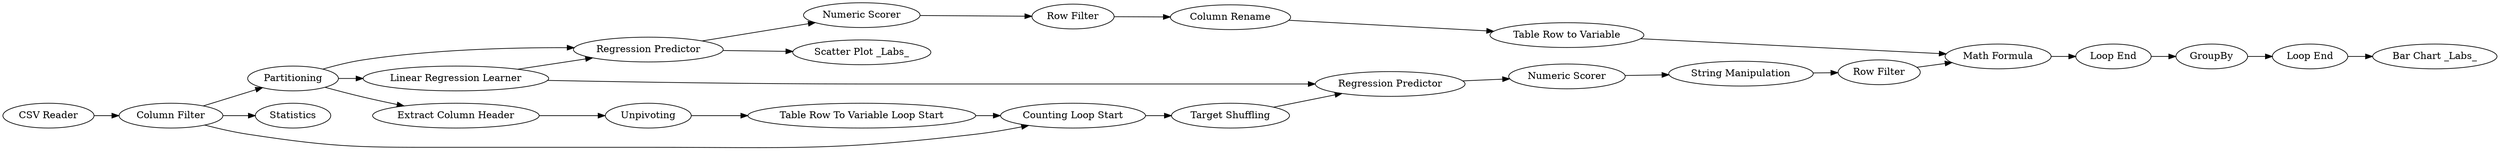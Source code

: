 digraph {
	"-2456538573000070048_24" [label="Column Rename"]
	"-2456538573000070048_6" [label=Partitioning]
	"-2456538573000070048_13" [label="Target Shuffling"]
	"-2456538573000070048_15" [label=Unpivoting]
	"-2456538573000070048_17" [label="Row Filter"]
	"-2456538573000070048_28" [label="Bar Chart _Labs_"]
	"-2456538573000070048_20" [label="Regression Predictor"]
	"-2456538573000070048_31" [label="CSV Reader"]
	"-2456538573000070048_8" [label="Regression Predictor"]
	"-2456538573000070048_25" [label="Loop End"]
	"-2456538573000070048_12" [label="Table Row To Variable Loop Start"]
	"-2456538573000070048_21" [label="Numeric Scorer"]
	"-2456538573000070048_30" [label="Scatter Plot _Labs_"]
	"-2456538573000070048_5" [label="Linear Regression Learner"]
	"-2456538573000070048_2" [label=Statistics]
	"-2456538573000070048_19" [label="Table Row to Variable"]
	"-2456538573000070048_18" [label="Math Formula"]
	"-2456538573000070048_14" [label="Counting Loop Start"]
	"-2456538573000070048_10" [label="Extract Column Header"]
	"-2456538573000070048_26" [label=GroupBy]
	"-2456538573000070048_16" [label="String Manipulation"]
	"-2456538573000070048_32" [label="Column Filter"]
	"-2456538573000070048_9" [label="Numeric Scorer"]
	"-2456538573000070048_27" [label="Loop End"]
	"-2456538573000070048_23" [label="Row Filter"]
	"-2456538573000070048_18" -> "-2456538573000070048_25"
	"-2456538573000070048_12" -> "-2456538573000070048_14"
	"-2456538573000070048_24" -> "-2456538573000070048_19"
	"-2456538573000070048_15" -> "-2456538573000070048_12"
	"-2456538573000070048_20" -> "-2456538573000070048_30"
	"-2456538573000070048_32" -> "-2456538573000070048_14"
	"-2456538573000070048_32" -> "-2456538573000070048_6"
	"-2456538573000070048_5" -> "-2456538573000070048_20"
	"-2456538573000070048_31" -> "-2456538573000070048_32"
	"-2456538573000070048_20" -> "-2456538573000070048_21"
	"-2456538573000070048_14" -> "-2456538573000070048_13"
	"-2456538573000070048_27" -> "-2456538573000070048_28"
	"-2456538573000070048_9" -> "-2456538573000070048_16"
	"-2456538573000070048_17" -> "-2456538573000070048_18"
	"-2456538573000070048_6" -> "-2456538573000070048_5"
	"-2456538573000070048_13" -> "-2456538573000070048_8"
	"-2456538573000070048_10" -> "-2456538573000070048_15"
	"-2456538573000070048_8" -> "-2456538573000070048_9"
	"-2456538573000070048_6" -> "-2456538573000070048_10"
	"-2456538573000070048_32" -> "-2456538573000070048_2"
	"-2456538573000070048_25" -> "-2456538573000070048_26"
	"-2456538573000070048_21" -> "-2456538573000070048_23"
	"-2456538573000070048_5" -> "-2456538573000070048_8"
	"-2456538573000070048_19" -> "-2456538573000070048_18"
	"-2456538573000070048_6" -> "-2456538573000070048_20"
	"-2456538573000070048_26" -> "-2456538573000070048_27"
	"-2456538573000070048_16" -> "-2456538573000070048_17"
	"-2456538573000070048_23" -> "-2456538573000070048_24"
	rankdir=LR
}
